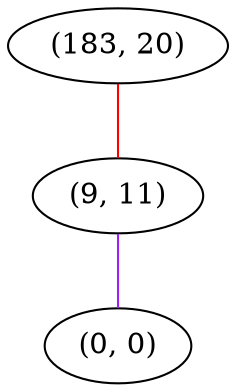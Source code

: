 graph "" {
"(183, 20)";
"(9, 11)";
"(0, 0)";
"(183, 20)" -- "(9, 11)"  [color=red, key=0, weight=1];
"(9, 11)" -- "(0, 0)"  [color=purple, key=0, weight=4];
}
